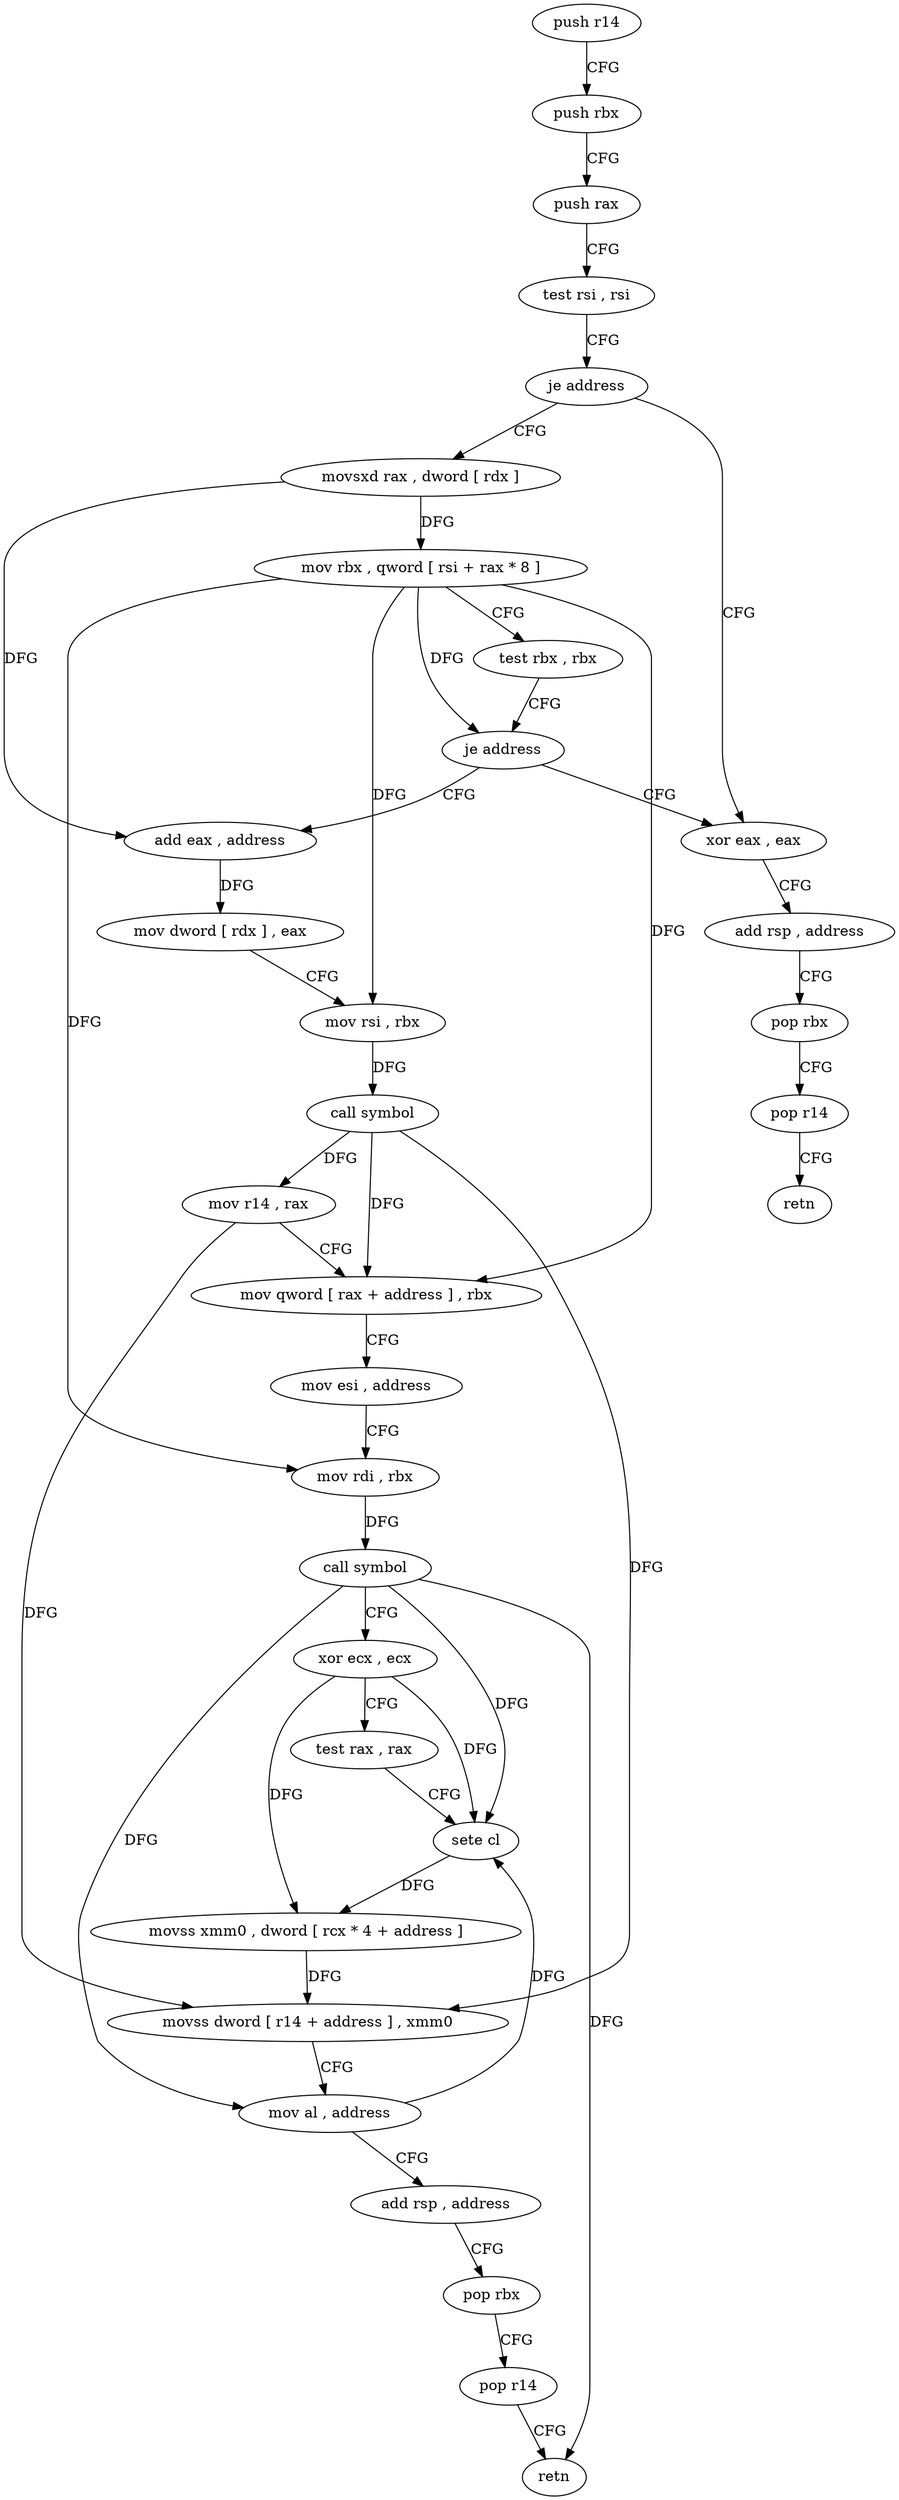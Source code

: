 digraph "func" {
"4246608" [label = "push r14" ]
"4246610" [label = "push rbx" ]
"4246611" [label = "push rax" ]
"4246612" [label = "test rsi , rsi" ]
"4246615" [label = "je address" ]
"4246695" [label = "xor eax , eax" ]
"4246617" [label = "movsxd rax , dword [ rdx ]" ]
"4246697" [label = "add rsp , address" ]
"4246701" [label = "pop rbx" ]
"4246702" [label = "pop r14" ]
"4246704" [label = "retn" ]
"4246620" [label = "mov rbx , qword [ rsi + rax * 8 ]" ]
"4246624" [label = "test rbx , rbx" ]
"4246627" [label = "je address" ]
"4246629" [label = "add eax , address" ]
"4246632" [label = "mov dword [ rdx ] , eax" ]
"4246634" [label = "mov rsi , rbx" ]
"4246637" [label = "call symbol" ]
"4246642" [label = "mov r14 , rax" ]
"4246645" [label = "mov qword [ rax + address ] , rbx" ]
"4246649" [label = "mov esi , address" ]
"4246654" [label = "mov rdi , rbx" ]
"4246657" [label = "call symbol" ]
"4246662" [label = "xor ecx , ecx" ]
"4246664" [label = "test rax , rax" ]
"4246667" [label = "sete cl" ]
"4246670" [label = "movss xmm0 , dword [ rcx * 4 + address ]" ]
"4246679" [label = "movss dword [ r14 + address ] , xmm0" ]
"4246685" [label = "mov al , address" ]
"4246687" [label = "add rsp , address" ]
"4246691" [label = "pop rbx" ]
"4246692" [label = "pop r14" ]
"4246694" [label = "retn" ]
"4246608" -> "4246610" [ label = "CFG" ]
"4246610" -> "4246611" [ label = "CFG" ]
"4246611" -> "4246612" [ label = "CFG" ]
"4246612" -> "4246615" [ label = "CFG" ]
"4246615" -> "4246695" [ label = "CFG" ]
"4246615" -> "4246617" [ label = "CFG" ]
"4246695" -> "4246697" [ label = "CFG" ]
"4246617" -> "4246620" [ label = "DFG" ]
"4246617" -> "4246629" [ label = "DFG" ]
"4246697" -> "4246701" [ label = "CFG" ]
"4246701" -> "4246702" [ label = "CFG" ]
"4246702" -> "4246704" [ label = "CFG" ]
"4246620" -> "4246624" [ label = "CFG" ]
"4246620" -> "4246627" [ label = "DFG" ]
"4246620" -> "4246634" [ label = "DFG" ]
"4246620" -> "4246645" [ label = "DFG" ]
"4246620" -> "4246654" [ label = "DFG" ]
"4246624" -> "4246627" [ label = "CFG" ]
"4246627" -> "4246695" [ label = "CFG" ]
"4246627" -> "4246629" [ label = "CFG" ]
"4246629" -> "4246632" [ label = "DFG" ]
"4246632" -> "4246634" [ label = "CFG" ]
"4246634" -> "4246637" [ label = "DFG" ]
"4246637" -> "4246642" [ label = "DFG" ]
"4246637" -> "4246645" [ label = "DFG" ]
"4246637" -> "4246679" [ label = "DFG" ]
"4246642" -> "4246645" [ label = "CFG" ]
"4246642" -> "4246679" [ label = "DFG" ]
"4246645" -> "4246649" [ label = "CFG" ]
"4246649" -> "4246654" [ label = "CFG" ]
"4246654" -> "4246657" [ label = "DFG" ]
"4246657" -> "4246662" [ label = "CFG" ]
"4246657" -> "4246667" [ label = "DFG" ]
"4246657" -> "4246685" [ label = "DFG" ]
"4246657" -> "4246694" [ label = "DFG" ]
"4246662" -> "4246664" [ label = "CFG" ]
"4246662" -> "4246667" [ label = "DFG" ]
"4246662" -> "4246670" [ label = "DFG" ]
"4246664" -> "4246667" [ label = "CFG" ]
"4246667" -> "4246670" [ label = "DFG" ]
"4246670" -> "4246679" [ label = "DFG" ]
"4246679" -> "4246685" [ label = "CFG" ]
"4246685" -> "4246687" [ label = "CFG" ]
"4246685" -> "4246667" [ label = "DFG" ]
"4246687" -> "4246691" [ label = "CFG" ]
"4246691" -> "4246692" [ label = "CFG" ]
"4246692" -> "4246694" [ label = "CFG" ]
}
